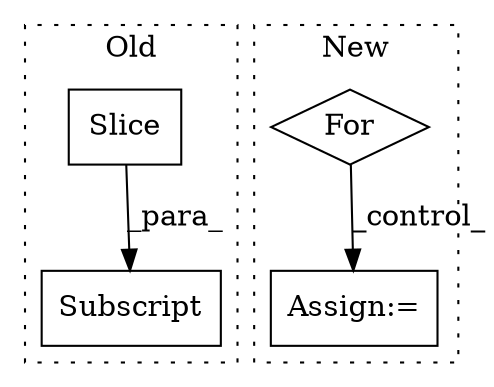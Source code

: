 digraph G {
subgraph cluster0 {
1 [label="Slice" a="80" s="1046" l="16" shape="box"];
3 [label="Subscript" a="63" s="939,0" l="124,0" shape="box"];
label = "Old";
style="dotted";
}
subgraph cluster1 {
2 [label="For" a="107" s="1510,1531" l="4,10" shape="diamond"];
4 [label="Assign:=" a="68" s="1542" l="3" shape="box"];
label = "New";
style="dotted";
}
1 -> 3 [label="_para_"];
2 -> 4 [label="_control_"];
}